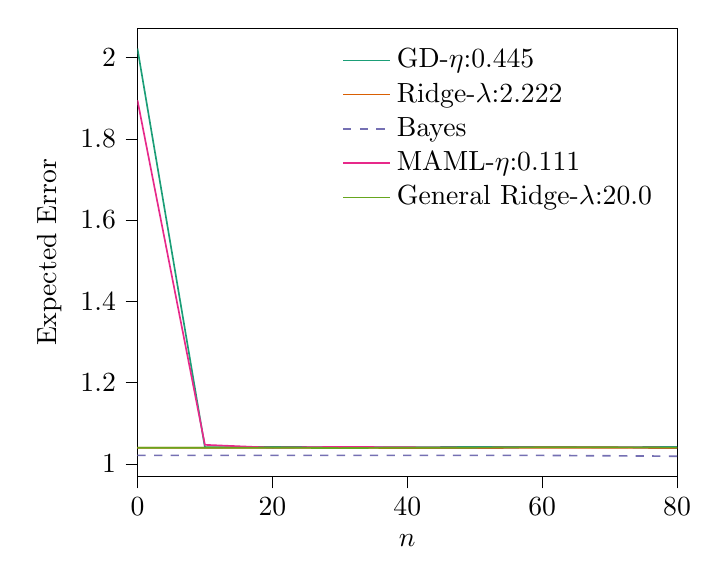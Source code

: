 % This file was created with tikzplotlib v0.10.1.
\begin{tikzpicture}

\definecolor{chocolate217952}{RGB}{217,95,2}
\definecolor{darkcyan27158119}{RGB}{27,158,119}
\definecolor{darkgray176}{RGB}{176,176,176}
\definecolor{deeppink23141138}{RGB}{231,41,138}
\definecolor{lightslategray117112179}{RGB}{117,112,179}
\definecolor{olivedrab10216630}{RGB}{102,166,30}

\begin{axis}[
legend cell align={left},
legend style={fill opacity=0.8, draw opacity=1, text opacity=1, draw=none},
tick align=outside,
tick pos=left,
x grid style={darkgray176},
xlabel={\(\displaystyle n\)},
xmin=0, xmax=80,
xtick style={color=black},
y grid style={darkgray176},
ylabel={Expected Error},
ymin=0.969, ymax=2.072,
ytick style={color=black}
]
\addplot [semithick, darkcyan27158119]
table {%
0 2.022
10 1.041
20 1.042
30 1.041
40 1.041
50 1.042
60 1.042
70 1.041
80 1.042
90 1.041
};
\addlegendentry{GD-$\eta$:0.445}
\addplot [semithick, chocolate217952]
table {%
0 1.04
10 1.04
20 1.04
30 1.04
40 1.039
50 1.039
60 1.04
70 1.04
80 1.039
90 1.039
};
\addlegendentry{Ridge-$\lambda$:2.222}
\addplot [semithick, lightslategray117112179, dashed]
table {%
0 1.021
20 1.021
40 1.021
60 1.021
80 1.019
};
\addlegendentry{Bayes}
\addplot [semithick, deeppink23141138]
table {%
0 1.895
10 1.047
20 1.04
30 1.042
40 1.041
50 1.04
60 1.041
70 1.041
80 1.04
90 1.041
};
\addlegendentry{MAML-$\eta$:0.111}
\addplot [semithick, olivedrab10216630]
table {%
0 1.04
10 1.04
20 1.04
30 1.039
40 1.04
50 1.04
60 1.041
70 1.041
80 1.04
90 1.041
};
\addlegendentry{General Ridge-$\lambda$:20.0}
\end{axis}

\end{tikzpicture}
